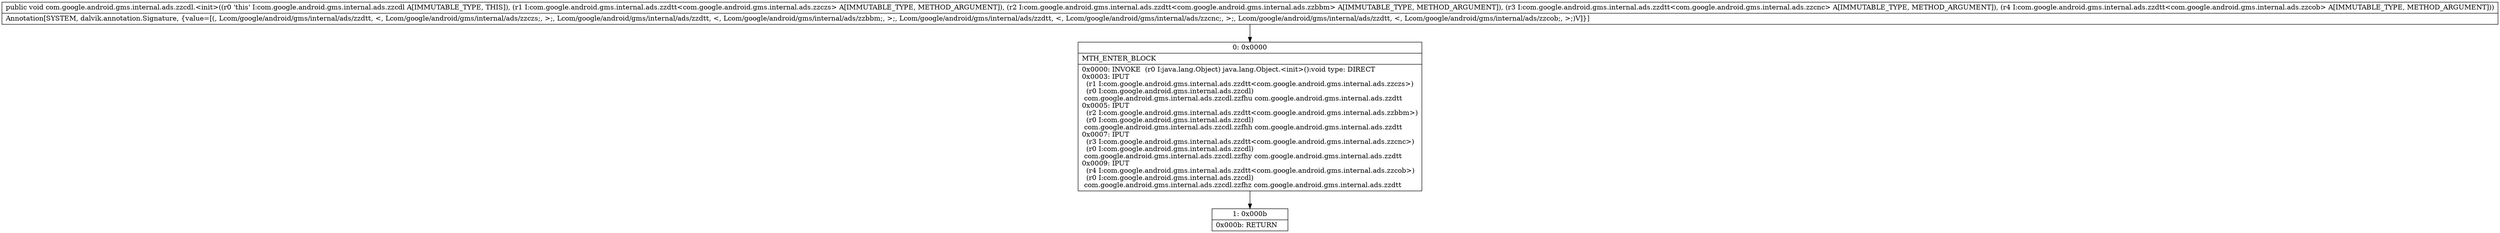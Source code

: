 digraph "CFG forcom.google.android.gms.internal.ads.zzcdl.\<init\>(Lcom\/google\/android\/gms\/internal\/ads\/zzdtt;Lcom\/google\/android\/gms\/internal\/ads\/zzdtt;Lcom\/google\/android\/gms\/internal\/ads\/zzdtt;Lcom\/google\/android\/gms\/internal\/ads\/zzdtt;)V" {
Node_0 [shape=record,label="{0\:\ 0x0000|MTH_ENTER_BLOCK\l|0x0000: INVOKE  (r0 I:java.lang.Object) java.lang.Object.\<init\>():void type: DIRECT \l0x0003: IPUT  \l  (r1 I:com.google.android.gms.internal.ads.zzdtt\<com.google.android.gms.internal.ads.zzczs\>)\l  (r0 I:com.google.android.gms.internal.ads.zzcdl)\l com.google.android.gms.internal.ads.zzcdl.zzfhu com.google.android.gms.internal.ads.zzdtt \l0x0005: IPUT  \l  (r2 I:com.google.android.gms.internal.ads.zzdtt\<com.google.android.gms.internal.ads.zzbbm\>)\l  (r0 I:com.google.android.gms.internal.ads.zzcdl)\l com.google.android.gms.internal.ads.zzcdl.zzfhh com.google.android.gms.internal.ads.zzdtt \l0x0007: IPUT  \l  (r3 I:com.google.android.gms.internal.ads.zzdtt\<com.google.android.gms.internal.ads.zzcnc\>)\l  (r0 I:com.google.android.gms.internal.ads.zzcdl)\l com.google.android.gms.internal.ads.zzcdl.zzfhy com.google.android.gms.internal.ads.zzdtt \l0x0009: IPUT  \l  (r4 I:com.google.android.gms.internal.ads.zzdtt\<com.google.android.gms.internal.ads.zzcob\>)\l  (r0 I:com.google.android.gms.internal.ads.zzcdl)\l com.google.android.gms.internal.ads.zzcdl.zzfhz com.google.android.gms.internal.ads.zzdtt \l}"];
Node_1 [shape=record,label="{1\:\ 0x000b|0x000b: RETURN   \l}"];
MethodNode[shape=record,label="{public void com.google.android.gms.internal.ads.zzcdl.\<init\>((r0 'this' I:com.google.android.gms.internal.ads.zzcdl A[IMMUTABLE_TYPE, THIS]), (r1 I:com.google.android.gms.internal.ads.zzdtt\<com.google.android.gms.internal.ads.zzczs\> A[IMMUTABLE_TYPE, METHOD_ARGUMENT]), (r2 I:com.google.android.gms.internal.ads.zzdtt\<com.google.android.gms.internal.ads.zzbbm\> A[IMMUTABLE_TYPE, METHOD_ARGUMENT]), (r3 I:com.google.android.gms.internal.ads.zzdtt\<com.google.android.gms.internal.ads.zzcnc\> A[IMMUTABLE_TYPE, METHOD_ARGUMENT]), (r4 I:com.google.android.gms.internal.ads.zzdtt\<com.google.android.gms.internal.ads.zzcob\> A[IMMUTABLE_TYPE, METHOD_ARGUMENT]))  | Annotation[SYSTEM, dalvik.annotation.Signature, \{value=[(, Lcom\/google\/android\/gms\/internal\/ads\/zzdtt, \<, Lcom\/google\/android\/gms\/internal\/ads\/zzczs;, \>;, Lcom\/google\/android\/gms\/internal\/ads\/zzdtt, \<, Lcom\/google\/android\/gms\/internal\/ads\/zzbbm;, \>;, Lcom\/google\/android\/gms\/internal\/ads\/zzdtt, \<, Lcom\/google\/android\/gms\/internal\/ads\/zzcnc;, \>;, Lcom\/google\/android\/gms\/internal\/ads\/zzdtt, \<, Lcom\/google\/android\/gms\/internal\/ads\/zzcob;, \>;)V]\}]\l}"];
MethodNode -> Node_0;
Node_0 -> Node_1;
}

